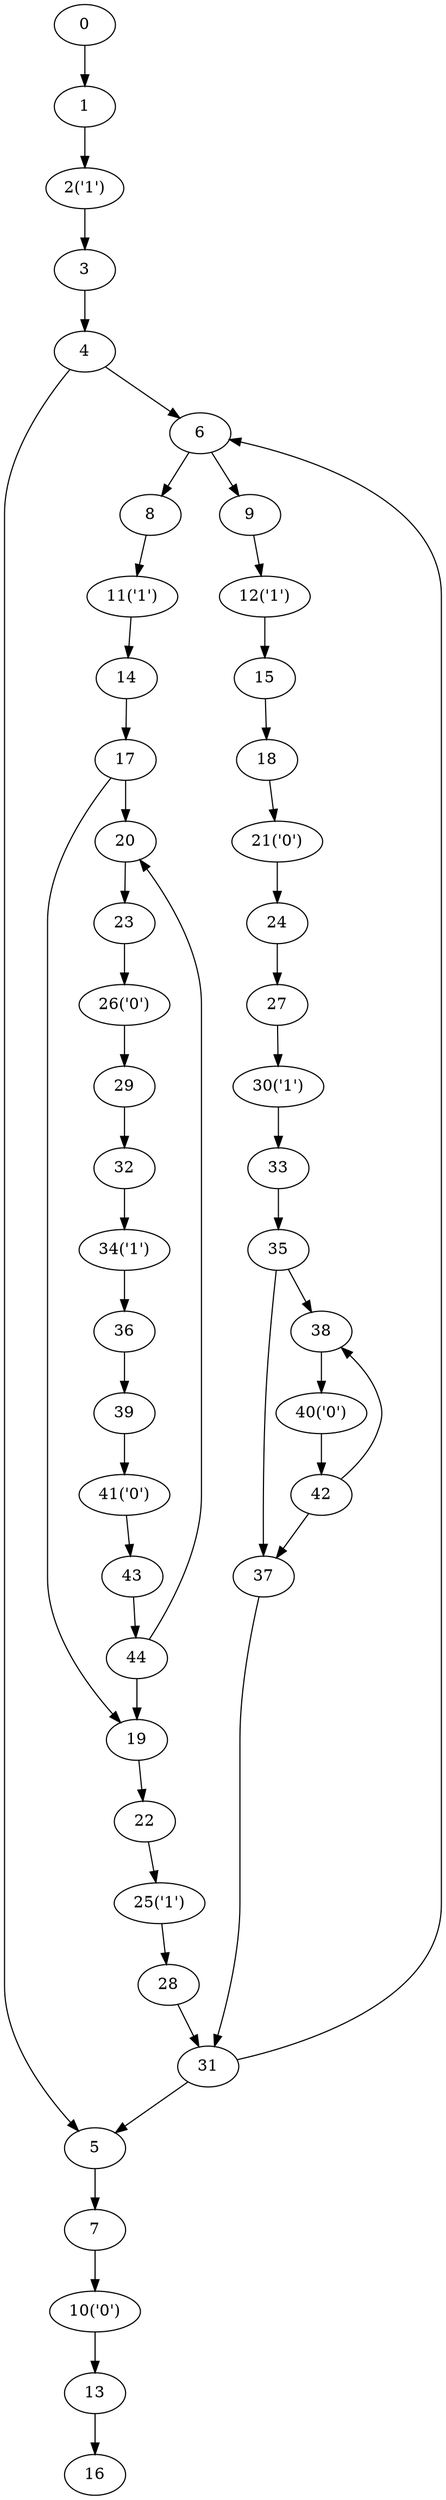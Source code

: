 digraph g {
	0 ;
	1 ;
	2 [label="2('1')"];
	3 ;
	4 ;
	5 ;
	6 ;
	7 ;
	8 ;
	9 ;
	10 [label="10('0')"];
	11 [label="11('1')"];
	12 [label="12('1')"];
	13 ;
	14 ;
	15 ;
	16 ;
	17 ;
	18 ;
	19 ;
	20 ;
	21 [label="21('0')"];
	22 ;
	23 ;
	24 ;
	25 [label="25('1')"];
	26 [label="26('0')"];
	27 ;
	28 ;
	29 ;
	30 [label="30('1')"];
	31 ;
	32 ;
	33 ;
	34 [label="34('1')"];
	35 ;
	36 ;
	37 ;
	38 ;
	39 ;
	40 [label="40('0')"];
	41 [label="41('0')"];
	42 ;
	43 ;
	44 ;
	0->1;
	1->2;
	2->3;
	3->4;
	4->5;
	31->5;
	4->6;
	31->6;
	5->7;
	6->8;
	6->9;
	7->10;
	8->11;
	9->12;
	10->13;
	11->14;
	12->15;
	13->16;
	14->17;
	15->18;
	17->19;
	44->19;
	17->20;
	44->20;
	18->21;
	19->22;
	20->23;
	21->24;
	22->25;
	23->26;
	24->27;
	25->28;
	26->29;
	27->30;
	28->31;
	37->31;
	29->32;
	30->33;
	32->34;
	33->35;
	34->36;
	35->37;
	42->37;
	35->38;
	42->38;
	36->39;
	38->40;
	39->41;
	40->42;
	41->43;
	43->44;
}
